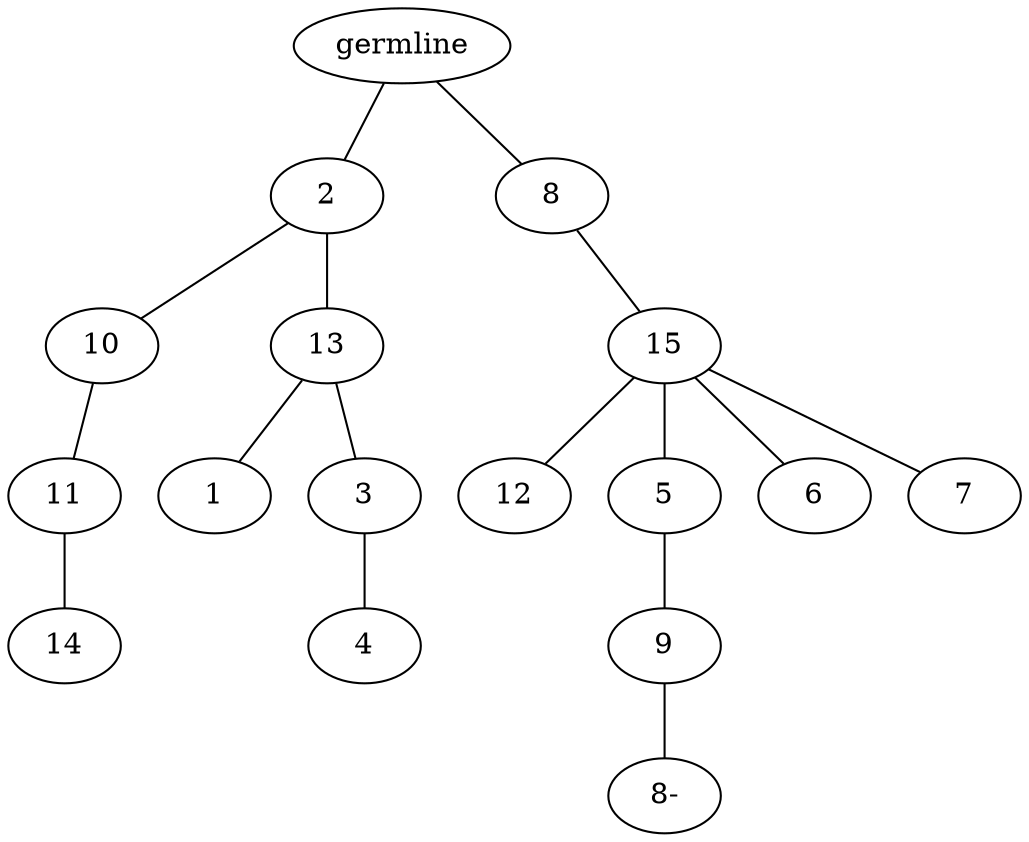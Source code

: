 graph tree {
    "139989603284592" [label="germline"];
    "139989603615408" [label="2"];
    "139989602793408" [label="10"];
    "139989602793024" [label="11"];
    "139989602792208" [label="14"];
    "139989602794752" [label="13"];
    "139989602792400" [label="1"];
    "139989602791920" [label="3"];
    "139989602398416" [label="4"];
    "139989602707200" [label="8"];
    "139989602792256" [label="15"];
    "139989602401488" [label="12"];
    "139989602400576" [label="5"];
    "139989602839952" [label="9"];
    "139989603517008" [label="8-"];
    "139989602398560" [label="6"];
    "139989602399760" [label="7"];
    "139989603284592" -- "139989603615408";
    "139989603284592" -- "139989602707200";
    "139989603615408" -- "139989602793408";
    "139989603615408" -- "139989602794752";
    "139989602793408" -- "139989602793024";
    "139989602793024" -- "139989602792208";
    "139989602794752" -- "139989602792400";
    "139989602794752" -- "139989602791920";
    "139989602791920" -- "139989602398416";
    "139989602707200" -- "139989602792256";
    "139989602792256" -- "139989602401488";
    "139989602792256" -- "139989602400576";
    "139989602792256" -- "139989602398560";
    "139989602792256" -- "139989602399760";
    "139989602400576" -- "139989602839952";
    "139989602839952" -- "139989603517008";
}
